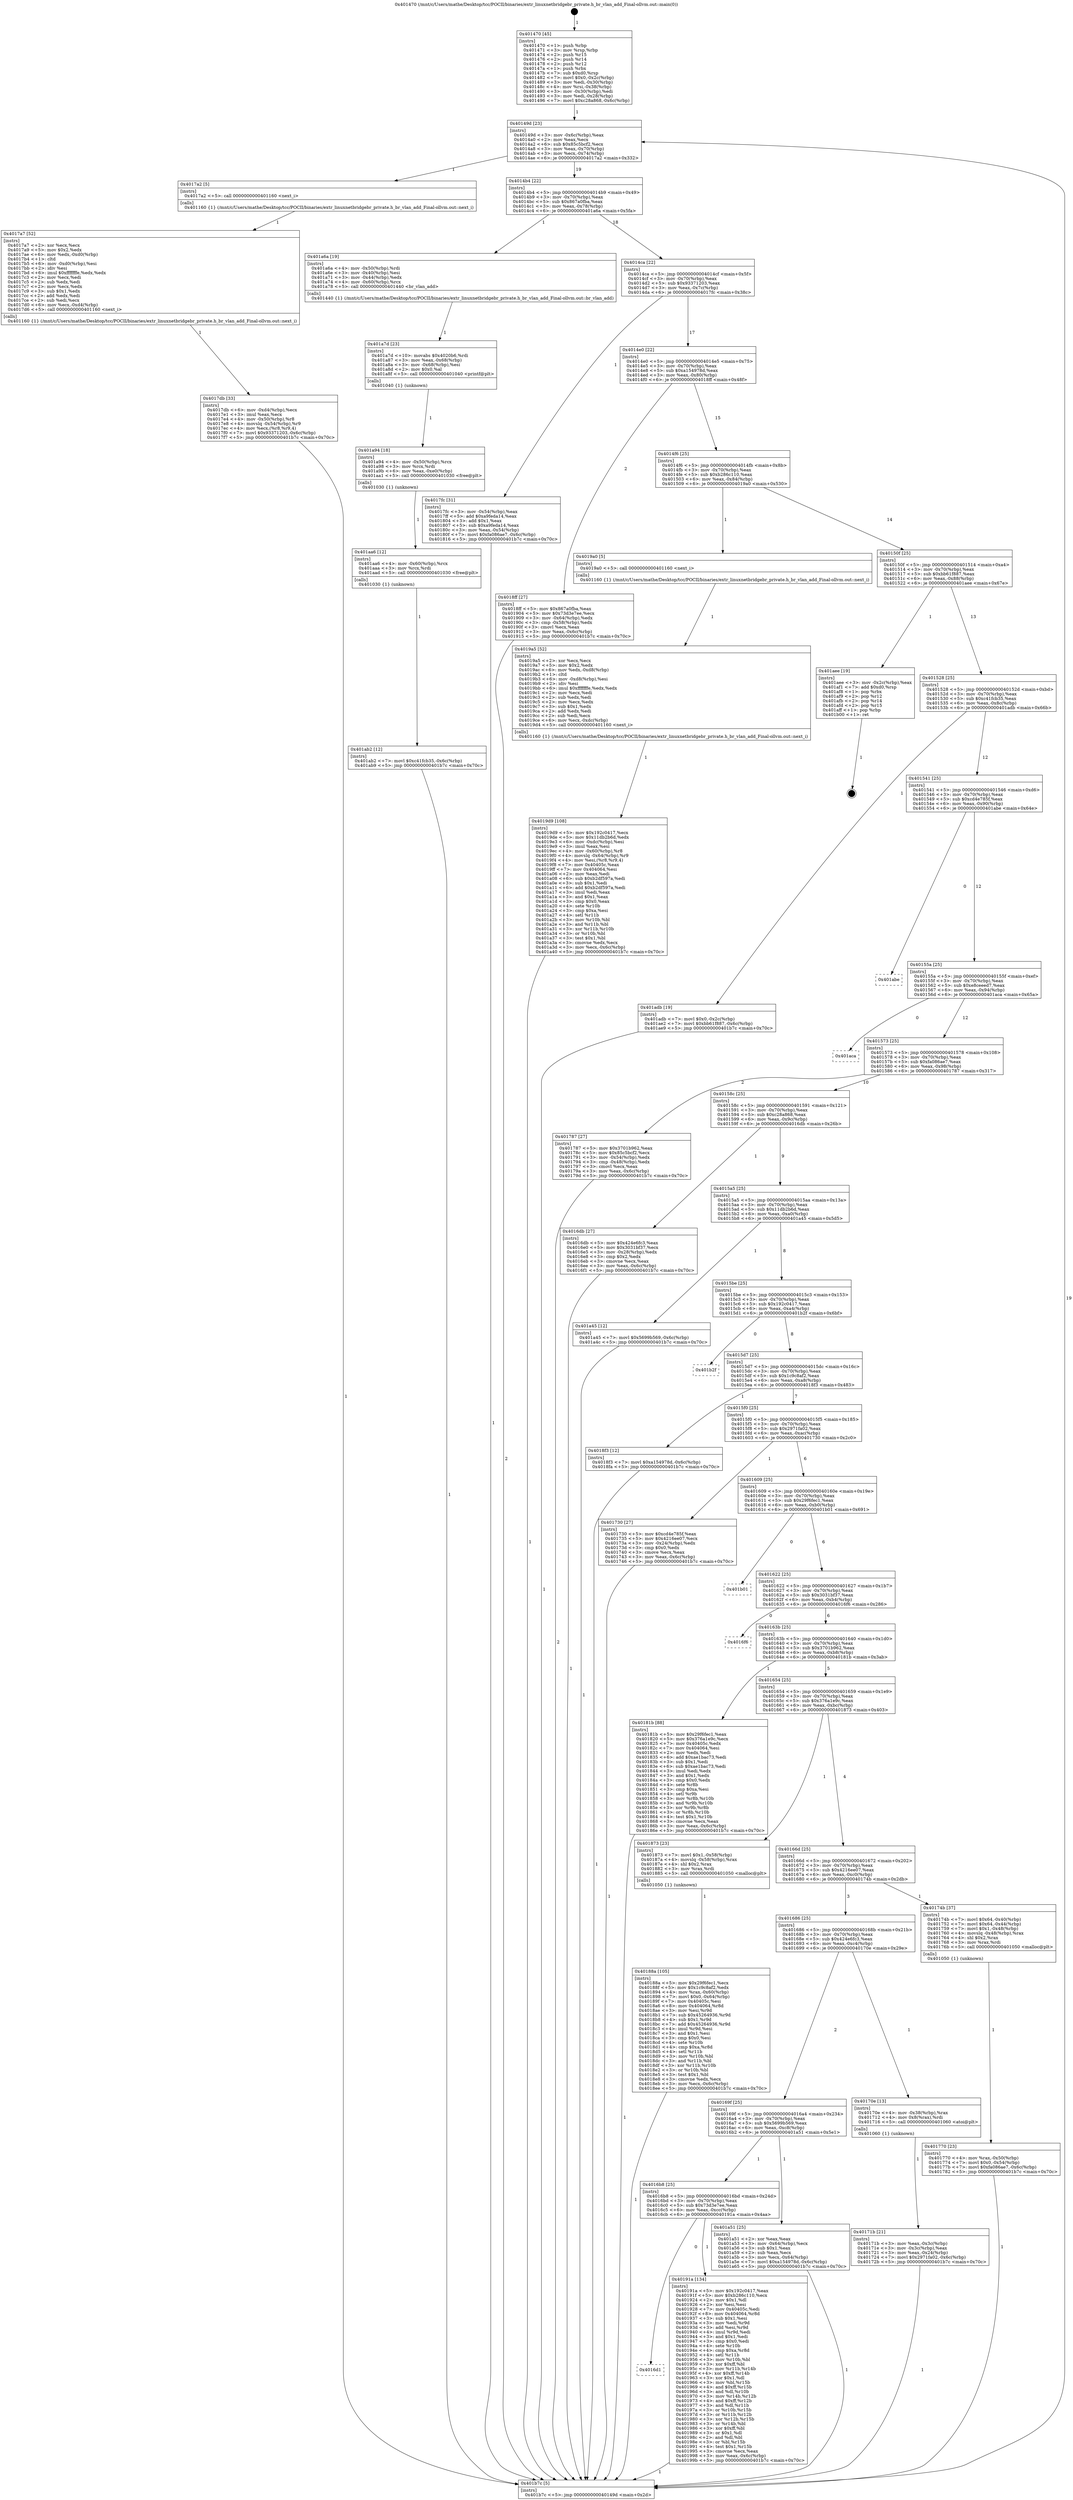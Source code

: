 digraph "0x401470" {
  label = "0x401470 (/mnt/c/Users/mathe/Desktop/tcc/POCII/binaries/extr_linuxnetbridgebr_private.h_br_vlan_add_Final-ollvm.out::main(0))"
  labelloc = "t"
  node[shape=record]

  Entry [label="",width=0.3,height=0.3,shape=circle,fillcolor=black,style=filled]
  "0x40149d" [label="{
     0x40149d [23]\l
     | [instrs]\l
     &nbsp;&nbsp;0x40149d \<+3\>: mov -0x6c(%rbp),%eax\l
     &nbsp;&nbsp;0x4014a0 \<+2\>: mov %eax,%ecx\l
     &nbsp;&nbsp;0x4014a2 \<+6\>: sub $0x85c5bcf2,%ecx\l
     &nbsp;&nbsp;0x4014a8 \<+3\>: mov %eax,-0x70(%rbp)\l
     &nbsp;&nbsp;0x4014ab \<+3\>: mov %ecx,-0x74(%rbp)\l
     &nbsp;&nbsp;0x4014ae \<+6\>: je 00000000004017a2 \<main+0x332\>\l
  }"]
  "0x4017a2" [label="{
     0x4017a2 [5]\l
     | [instrs]\l
     &nbsp;&nbsp;0x4017a2 \<+5\>: call 0000000000401160 \<next_i\>\l
     | [calls]\l
     &nbsp;&nbsp;0x401160 \{1\} (/mnt/c/Users/mathe/Desktop/tcc/POCII/binaries/extr_linuxnetbridgebr_private.h_br_vlan_add_Final-ollvm.out::next_i)\l
  }"]
  "0x4014b4" [label="{
     0x4014b4 [22]\l
     | [instrs]\l
     &nbsp;&nbsp;0x4014b4 \<+5\>: jmp 00000000004014b9 \<main+0x49\>\l
     &nbsp;&nbsp;0x4014b9 \<+3\>: mov -0x70(%rbp),%eax\l
     &nbsp;&nbsp;0x4014bc \<+5\>: sub $0x867a0fba,%eax\l
     &nbsp;&nbsp;0x4014c1 \<+3\>: mov %eax,-0x78(%rbp)\l
     &nbsp;&nbsp;0x4014c4 \<+6\>: je 0000000000401a6a \<main+0x5fa\>\l
  }"]
  Exit [label="",width=0.3,height=0.3,shape=circle,fillcolor=black,style=filled,peripheries=2]
  "0x401a6a" [label="{
     0x401a6a [19]\l
     | [instrs]\l
     &nbsp;&nbsp;0x401a6a \<+4\>: mov -0x50(%rbp),%rdi\l
     &nbsp;&nbsp;0x401a6e \<+3\>: mov -0x40(%rbp),%esi\l
     &nbsp;&nbsp;0x401a71 \<+3\>: mov -0x44(%rbp),%edx\l
     &nbsp;&nbsp;0x401a74 \<+4\>: mov -0x60(%rbp),%rcx\l
     &nbsp;&nbsp;0x401a78 \<+5\>: call 0000000000401440 \<br_vlan_add\>\l
     | [calls]\l
     &nbsp;&nbsp;0x401440 \{1\} (/mnt/c/Users/mathe/Desktop/tcc/POCII/binaries/extr_linuxnetbridgebr_private.h_br_vlan_add_Final-ollvm.out::br_vlan_add)\l
  }"]
  "0x4014ca" [label="{
     0x4014ca [22]\l
     | [instrs]\l
     &nbsp;&nbsp;0x4014ca \<+5\>: jmp 00000000004014cf \<main+0x5f\>\l
     &nbsp;&nbsp;0x4014cf \<+3\>: mov -0x70(%rbp),%eax\l
     &nbsp;&nbsp;0x4014d2 \<+5\>: sub $0x93371203,%eax\l
     &nbsp;&nbsp;0x4014d7 \<+3\>: mov %eax,-0x7c(%rbp)\l
     &nbsp;&nbsp;0x4014da \<+6\>: je 00000000004017fc \<main+0x38c\>\l
  }"]
  "0x401ab2" [label="{
     0x401ab2 [12]\l
     | [instrs]\l
     &nbsp;&nbsp;0x401ab2 \<+7\>: movl $0xc41fcb35,-0x6c(%rbp)\l
     &nbsp;&nbsp;0x401ab9 \<+5\>: jmp 0000000000401b7c \<main+0x70c\>\l
  }"]
  "0x4017fc" [label="{
     0x4017fc [31]\l
     | [instrs]\l
     &nbsp;&nbsp;0x4017fc \<+3\>: mov -0x54(%rbp),%eax\l
     &nbsp;&nbsp;0x4017ff \<+5\>: add $0xa9feda14,%eax\l
     &nbsp;&nbsp;0x401804 \<+3\>: add $0x1,%eax\l
     &nbsp;&nbsp;0x401807 \<+5\>: sub $0xa9feda14,%eax\l
     &nbsp;&nbsp;0x40180c \<+3\>: mov %eax,-0x54(%rbp)\l
     &nbsp;&nbsp;0x40180f \<+7\>: movl $0xfa086ae7,-0x6c(%rbp)\l
     &nbsp;&nbsp;0x401816 \<+5\>: jmp 0000000000401b7c \<main+0x70c\>\l
  }"]
  "0x4014e0" [label="{
     0x4014e0 [22]\l
     | [instrs]\l
     &nbsp;&nbsp;0x4014e0 \<+5\>: jmp 00000000004014e5 \<main+0x75\>\l
     &nbsp;&nbsp;0x4014e5 \<+3\>: mov -0x70(%rbp),%eax\l
     &nbsp;&nbsp;0x4014e8 \<+5\>: sub $0xa154978d,%eax\l
     &nbsp;&nbsp;0x4014ed \<+3\>: mov %eax,-0x80(%rbp)\l
     &nbsp;&nbsp;0x4014f0 \<+6\>: je 00000000004018ff \<main+0x48f\>\l
  }"]
  "0x401aa6" [label="{
     0x401aa6 [12]\l
     | [instrs]\l
     &nbsp;&nbsp;0x401aa6 \<+4\>: mov -0x60(%rbp),%rcx\l
     &nbsp;&nbsp;0x401aaa \<+3\>: mov %rcx,%rdi\l
     &nbsp;&nbsp;0x401aad \<+5\>: call 0000000000401030 \<free@plt\>\l
     | [calls]\l
     &nbsp;&nbsp;0x401030 \{1\} (unknown)\l
  }"]
  "0x4018ff" [label="{
     0x4018ff [27]\l
     | [instrs]\l
     &nbsp;&nbsp;0x4018ff \<+5\>: mov $0x867a0fba,%eax\l
     &nbsp;&nbsp;0x401904 \<+5\>: mov $0x73d3e7ee,%ecx\l
     &nbsp;&nbsp;0x401909 \<+3\>: mov -0x64(%rbp),%edx\l
     &nbsp;&nbsp;0x40190c \<+3\>: cmp -0x58(%rbp),%edx\l
     &nbsp;&nbsp;0x40190f \<+3\>: cmovl %ecx,%eax\l
     &nbsp;&nbsp;0x401912 \<+3\>: mov %eax,-0x6c(%rbp)\l
     &nbsp;&nbsp;0x401915 \<+5\>: jmp 0000000000401b7c \<main+0x70c\>\l
  }"]
  "0x4014f6" [label="{
     0x4014f6 [25]\l
     | [instrs]\l
     &nbsp;&nbsp;0x4014f6 \<+5\>: jmp 00000000004014fb \<main+0x8b\>\l
     &nbsp;&nbsp;0x4014fb \<+3\>: mov -0x70(%rbp),%eax\l
     &nbsp;&nbsp;0x4014fe \<+5\>: sub $0xb286c110,%eax\l
     &nbsp;&nbsp;0x401503 \<+6\>: mov %eax,-0x84(%rbp)\l
     &nbsp;&nbsp;0x401509 \<+6\>: je 00000000004019a0 \<main+0x530\>\l
  }"]
  "0x401a94" [label="{
     0x401a94 [18]\l
     | [instrs]\l
     &nbsp;&nbsp;0x401a94 \<+4\>: mov -0x50(%rbp),%rcx\l
     &nbsp;&nbsp;0x401a98 \<+3\>: mov %rcx,%rdi\l
     &nbsp;&nbsp;0x401a9b \<+6\>: mov %eax,-0xe0(%rbp)\l
     &nbsp;&nbsp;0x401aa1 \<+5\>: call 0000000000401030 \<free@plt\>\l
     | [calls]\l
     &nbsp;&nbsp;0x401030 \{1\} (unknown)\l
  }"]
  "0x4019a0" [label="{
     0x4019a0 [5]\l
     | [instrs]\l
     &nbsp;&nbsp;0x4019a0 \<+5\>: call 0000000000401160 \<next_i\>\l
     | [calls]\l
     &nbsp;&nbsp;0x401160 \{1\} (/mnt/c/Users/mathe/Desktop/tcc/POCII/binaries/extr_linuxnetbridgebr_private.h_br_vlan_add_Final-ollvm.out::next_i)\l
  }"]
  "0x40150f" [label="{
     0x40150f [25]\l
     | [instrs]\l
     &nbsp;&nbsp;0x40150f \<+5\>: jmp 0000000000401514 \<main+0xa4\>\l
     &nbsp;&nbsp;0x401514 \<+3\>: mov -0x70(%rbp),%eax\l
     &nbsp;&nbsp;0x401517 \<+5\>: sub $0xbb61f887,%eax\l
     &nbsp;&nbsp;0x40151c \<+6\>: mov %eax,-0x88(%rbp)\l
     &nbsp;&nbsp;0x401522 \<+6\>: je 0000000000401aee \<main+0x67e\>\l
  }"]
  "0x401a7d" [label="{
     0x401a7d [23]\l
     | [instrs]\l
     &nbsp;&nbsp;0x401a7d \<+10\>: movabs $0x4020b6,%rdi\l
     &nbsp;&nbsp;0x401a87 \<+3\>: mov %eax,-0x68(%rbp)\l
     &nbsp;&nbsp;0x401a8a \<+3\>: mov -0x68(%rbp),%esi\l
     &nbsp;&nbsp;0x401a8d \<+2\>: mov $0x0,%al\l
     &nbsp;&nbsp;0x401a8f \<+5\>: call 0000000000401040 \<printf@plt\>\l
     | [calls]\l
     &nbsp;&nbsp;0x401040 \{1\} (unknown)\l
  }"]
  "0x401aee" [label="{
     0x401aee [19]\l
     | [instrs]\l
     &nbsp;&nbsp;0x401aee \<+3\>: mov -0x2c(%rbp),%eax\l
     &nbsp;&nbsp;0x401af1 \<+7\>: add $0xd0,%rsp\l
     &nbsp;&nbsp;0x401af8 \<+1\>: pop %rbx\l
     &nbsp;&nbsp;0x401af9 \<+2\>: pop %r12\l
     &nbsp;&nbsp;0x401afb \<+2\>: pop %r14\l
     &nbsp;&nbsp;0x401afd \<+2\>: pop %r15\l
     &nbsp;&nbsp;0x401aff \<+1\>: pop %rbp\l
     &nbsp;&nbsp;0x401b00 \<+1\>: ret\l
  }"]
  "0x401528" [label="{
     0x401528 [25]\l
     | [instrs]\l
     &nbsp;&nbsp;0x401528 \<+5\>: jmp 000000000040152d \<main+0xbd\>\l
     &nbsp;&nbsp;0x40152d \<+3\>: mov -0x70(%rbp),%eax\l
     &nbsp;&nbsp;0x401530 \<+5\>: sub $0xc41fcb35,%eax\l
     &nbsp;&nbsp;0x401535 \<+6\>: mov %eax,-0x8c(%rbp)\l
     &nbsp;&nbsp;0x40153b \<+6\>: je 0000000000401adb \<main+0x66b\>\l
  }"]
  "0x4019d9" [label="{
     0x4019d9 [108]\l
     | [instrs]\l
     &nbsp;&nbsp;0x4019d9 \<+5\>: mov $0x192c0417,%ecx\l
     &nbsp;&nbsp;0x4019de \<+5\>: mov $0x11db2b6d,%edx\l
     &nbsp;&nbsp;0x4019e3 \<+6\>: mov -0xdc(%rbp),%esi\l
     &nbsp;&nbsp;0x4019e9 \<+3\>: imul %eax,%esi\l
     &nbsp;&nbsp;0x4019ec \<+4\>: mov -0x60(%rbp),%r8\l
     &nbsp;&nbsp;0x4019f0 \<+4\>: movslq -0x64(%rbp),%r9\l
     &nbsp;&nbsp;0x4019f4 \<+4\>: mov %esi,(%r8,%r9,4)\l
     &nbsp;&nbsp;0x4019f8 \<+7\>: mov 0x40405c,%eax\l
     &nbsp;&nbsp;0x4019ff \<+7\>: mov 0x404064,%esi\l
     &nbsp;&nbsp;0x401a06 \<+2\>: mov %eax,%edi\l
     &nbsp;&nbsp;0x401a08 \<+6\>: sub $0xb2df597a,%edi\l
     &nbsp;&nbsp;0x401a0e \<+3\>: sub $0x1,%edi\l
     &nbsp;&nbsp;0x401a11 \<+6\>: add $0xb2df597a,%edi\l
     &nbsp;&nbsp;0x401a17 \<+3\>: imul %edi,%eax\l
     &nbsp;&nbsp;0x401a1a \<+3\>: and $0x1,%eax\l
     &nbsp;&nbsp;0x401a1d \<+3\>: cmp $0x0,%eax\l
     &nbsp;&nbsp;0x401a20 \<+4\>: sete %r10b\l
     &nbsp;&nbsp;0x401a24 \<+3\>: cmp $0xa,%esi\l
     &nbsp;&nbsp;0x401a27 \<+4\>: setl %r11b\l
     &nbsp;&nbsp;0x401a2b \<+3\>: mov %r10b,%bl\l
     &nbsp;&nbsp;0x401a2e \<+3\>: and %r11b,%bl\l
     &nbsp;&nbsp;0x401a31 \<+3\>: xor %r11b,%r10b\l
     &nbsp;&nbsp;0x401a34 \<+3\>: or %r10b,%bl\l
     &nbsp;&nbsp;0x401a37 \<+3\>: test $0x1,%bl\l
     &nbsp;&nbsp;0x401a3a \<+3\>: cmovne %edx,%ecx\l
     &nbsp;&nbsp;0x401a3d \<+3\>: mov %ecx,-0x6c(%rbp)\l
     &nbsp;&nbsp;0x401a40 \<+5\>: jmp 0000000000401b7c \<main+0x70c\>\l
  }"]
  "0x401adb" [label="{
     0x401adb [19]\l
     | [instrs]\l
     &nbsp;&nbsp;0x401adb \<+7\>: movl $0x0,-0x2c(%rbp)\l
     &nbsp;&nbsp;0x401ae2 \<+7\>: movl $0xbb61f887,-0x6c(%rbp)\l
     &nbsp;&nbsp;0x401ae9 \<+5\>: jmp 0000000000401b7c \<main+0x70c\>\l
  }"]
  "0x401541" [label="{
     0x401541 [25]\l
     | [instrs]\l
     &nbsp;&nbsp;0x401541 \<+5\>: jmp 0000000000401546 \<main+0xd6\>\l
     &nbsp;&nbsp;0x401546 \<+3\>: mov -0x70(%rbp),%eax\l
     &nbsp;&nbsp;0x401549 \<+5\>: sub $0xcd4e785f,%eax\l
     &nbsp;&nbsp;0x40154e \<+6\>: mov %eax,-0x90(%rbp)\l
     &nbsp;&nbsp;0x401554 \<+6\>: je 0000000000401abe \<main+0x64e\>\l
  }"]
  "0x4019a5" [label="{
     0x4019a5 [52]\l
     | [instrs]\l
     &nbsp;&nbsp;0x4019a5 \<+2\>: xor %ecx,%ecx\l
     &nbsp;&nbsp;0x4019a7 \<+5\>: mov $0x2,%edx\l
     &nbsp;&nbsp;0x4019ac \<+6\>: mov %edx,-0xd8(%rbp)\l
     &nbsp;&nbsp;0x4019b2 \<+1\>: cltd\l
     &nbsp;&nbsp;0x4019b3 \<+6\>: mov -0xd8(%rbp),%esi\l
     &nbsp;&nbsp;0x4019b9 \<+2\>: idiv %esi\l
     &nbsp;&nbsp;0x4019bb \<+6\>: imul $0xfffffffe,%edx,%edx\l
     &nbsp;&nbsp;0x4019c1 \<+2\>: mov %ecx,%edi\l
     &nbsp;&nbsp;0x4019c3 \<+2\>: sub %edx,%edi\l
     &nbsp;&nbsp;0x4019c5 \<+2\>: mov %ecx,%edx\l
     &nbsp;&nbsp;0x4019c7 \<+3\>: sub $0x1,%edx\l
     &nbsp;&nbsp;0x4019ca \<+2\>: add %edx,%edi\l
     &nbsp;&nbsp;0x4019cc \<+2\>: sub %edi,%ecx\l
     &nbsp;&nbsp;0x4019ce \<+6\>: mov %ecx,-0xdc(%rbp)\l
     &nbsp;&nbsp;0x4019d4 \<+5\>: call 0000000000401160 \<next_i\>\l
     | [calls]\l
     &nbsp;&nbsp;0x401160 \{1\} (/mnt/c/Users/mathe/Desktop/tcc/POCII/binaries/extr_linuxnetbridgebr_private.h_br_vlan_add_Final-ollvm.out::next_i)\l
  }"]
  "0x401abe" [label="{
     0x401abe\l
  }", style=dashed]
  "0x40155a" [label="{
     0x40155a [25]\l
     | [instrs]\l
     &nbsp;&nbsp;0x40155a \<+5\>: jmp 000000000040155f \<main+0xef\>\l
     &nbsp;&nbsp;0x40155f \<+3\>: mov -0x70(%rbp),%eax\l
     &nbsp;&nbsp;0x401562 \<+5\>: sub $0xe8ceeed7,%eax\l
     &nbsp;&nbsp;0x401567 \<+6\>: mov %eax,-0x94(%rbp)\l
     &nbsp;&nbsp;0x40156d \<+6\>: je 0000000000401aca \<main+0x65a\>\l
  }"]
  "0x4016d1" [label="{
     0x4016d1\l
  }", style=dashed]
  "0x401aca" [label="{
     0x401aca\l
  }", style=dashed]
  "0x401573" [label="{
     0x401573 [25]\l
     | [instrs]\l
     &nbsp;&nbsp;0x401573 \<+5\>: jmp 0000000000401578 \<main+0x108\>\l
     &nbsp;&nbsp;0x401578 \<+3\>: mov -0x70(%rbp),%eax\l
     &nbsp;&nbsp;0x40157b \<+5\>: sub $0xfa086ae7,%eax\l
     &nbsp;&nbsp;0x401580 \<+6\>: mov %eax,-0x98(%rbp)\l
     &nbsp;&nbsp;0x401586 \<+6\>: je 0000000000401787 \<main+0x317\>\l
  }"]
  "0x40191a" [label="{
     0x40191a [134]\l
     | [instrs]\l
     &nbsp;&nbsp;0x40191a \<+5\>: mov $0x192c0417,%eax\l
     &nbsp;&nbsp;0x40191f \<+5\>: mov $0xb286c110,%ecx\l
     &nbsp;&nbsp;0x401924 \<+2\>: mov $0x1,%dl\l
     &nbsp;&nbsp;0x401926 \<+2\>: xor %esi,%esi\l
     &nbsp;&nbsp;0x401928 \<+7\>: mov 0x40405c,%edi\l
     &nbsp;&nbsp;0x40192f \<+8\>: mov 0x404064,%r8d\l
     &nbsp;&nbsp;0x401937 \<+3\>: sub $0x1,%esi\l
     &nbsp;&nbsp;0x40193a \<+3\>: mov %edi,%r9d\l
     &nbsp;&nbsp;0x40193d \<+3\>: add %esi,%r9d\l
     &nbsp;&nbsp;0x401940 \<+4\>: imul %r9d,%edi\l
     &nbsp;&nbsp;0x401944 \<+3\>: and $0x1,%edi\l
     &nbsp;&nbsp;0x401947 \<+3\>: cmp $0x0,%edi\l
     &nbsp;&nbsp;0x40194a \<+4\>: sete %r10b\l
     &nbsp;&nbsp;0x40194e \<+4\>: cmp $0xa,%r8d\l
     &nbsp;&nbsp;0x401952 \<+4\>: setl %r11b\l
     &nbsp;&nbsp;0x401956 \<+3\>: mov %r10b,%bl\l
     &nbsp;&nbsp;0x401959 \<+3\>: xor $0xff,%bl\l
     &nbsp;&nbsp;0x40195c \<+3\>: mov %r11b,%r14b\l
     &nbsp;&nbsp;0x40195f \<+4\>: xor $0xff,%r14b\l
     &nbsp;&nbsp;0x401963 \<+3\>: xor $0x1,%dl\l
     &nbsp;&nbsp;0x401966 \<+3\>: mov %bl,%r15b\l
     &nbsp;&nbsp;0x401969 \<+4\>: and $0xff,%r15b\l
     &nbsp;&nbsp;0x40196d \<+3\>: and %dl,%r10b\l
     &nbsp;&nbsp;0x401970 \<+3\>: mov %r14b,%r12b\l
     &nbsp;&nbsp;0x401973 \<+4\>: and $0xff,%r12b\l
     &nbsp;&nbsp;0x401977 \<+3\>: and %dl,%r11b\l
     &nbsp;&nbsp;0x40197a \<+3\>: or %r10b,%r15b\l
     &nbsp;&nbsp;0x40197d \<+3\>: or %r11b,%r12b\l
     &nbsp;&nbsp;0x401980 \<+3\>: xor %r12b,%r15b\l
     &nbsp;&nbsp;0x401983 \<+3\>: or %r14b,%bl\l
     &nbsp;&nbsp;0x401986 \<+3\>: xor $0xff,%bl\l
     &nbsp;&nbsp;0x401989 \<+3\>: or $0x1,%dl\l
     &nbsp;&nbsp;0x40198c \<+2\>: and %dl,%bl\l
     &nbsp;&nbsp;0x40198e \<+3\>: or %bl,%r15b\l
     &nbsp;&nbsp;0x401991 \<+4\>: test $0x1,%r15b\l
     &nbsp;&nbsp;0x401995 \<+3\>: cmovne %ecx,%eax\l
     &nbsp;&nbsp;0x401998 \<+3\>: mov %eax,-0x6c(%rbp)\l
     &nbsp;&nbsp;0x40199b \<+5\>: jmp 0000000000401b7c \<main+0x70c\>\l
  }"]
  "0x401787" [label="{
     0x401787 [27]\l
     | [instrs]\l
     &nbsp;&nbsp;0x401787 \<+5\>: mov $0x3701b962,%eax\l
     &nbsp;&nbsp;0x40178c \<+5\>: mov $0x85c5bcf2,%ecx\l
     &nbsp;&nbsp;0x401791 \<+3\>: mov -0x54(%rbp),%edx\l
     &nbsp;&nbsp;0x401794 \<+3\>: cmp -0x48(%rbp),%edx\l
     &nbsp;&nbsp;0x401797 \<+3\>: cmovl %ecx,%eax\l
     &nbsp;&nbsp;0x40179a \<+3\>: mov %eax,-0x6c(%rbp)\l
     &nbsp;&nbsp;0x40179d \<+5\>: jmp 0000000000401b7c \<main+0x70c\>\l
  }"]
  "0x40158c" [label="{
     0x40158c [25]\l
     | [instrs]\l
     &nbsp;&nbsp;0x40158c \<+5\>: jmp 0000000000401591 \<main+0x121\>\l
     &nbsp;&nbsp;0x401591 \<+3\>: mov -0x70(%rbp),%eax\l
     &nbsp;&nbsp;0x401594 \<+5\>: sub $0xc28a868,%eax\l
     &nbsp;&nbsp;0x401599 \<+6\>: mov %eax,-0x9c(%rbp)\l
     &nbsp;&nbsp;0x40159f \<+6\>: je 00000000004016db \<main+0x26b\>\l
  }"]
  "0x4016b8" [label="{
     0x4016b8 [25]\l
     | [instrs]\l
     &nbsp;&nbsp;0x4016b8 \<+5\>: jmp 00000000004016bd \<main+0x24d\>\l
     &nbsp;&nbsp;0x4016bd \<+3\>: mov -0x70(%rbp),%eax\l
     &nbsp;&nbsp;0x4016c0 \<+5\>: sub $0x73d3e7ee,%eax\l
     &nbsp;&nbsp;0x4016c5 \<+6\>: mov %eax,-0xcc(%rbp)\l
     &nbsp;&nbsp;0x4016cb \<+6\>: je 000000000040191a \<main+0x4aa\>\l
  }"]
  "0x4016db" [label="{
     0x4016db [27]\l
     | [instrs]\l
     &nbsp;&nbsp;0x4016db \<+5\>: mov $0x424e6fc3,%eax\l
     &nbsp;&nbsp;0x4016e0 \<+5\>: mov $0x3031bf37,%ecx\l
     &nbsp;&nbsp;0x4016e5 \<+3\>: mov -0x28(%rbp),%edx\l
     &nbsp;&nbsp;0x4016e8 \<+3\>: cmp $0x2,%edx\l
     &nbsp;&nbsp;0x4016eb \<+3\>: cmovne %ecx,%eax\l
     &nbsp;&nbsp;0x4016ee \<+3\>: mov %eax,-0x6c(%rbp)\l
     &nbsp;&nbsp;0x4016f1 \<+5\>: jmp 0000000000401b7c \<main+0x70c\>\l
  }"]
  "0x4015a5" [label="{
     0x4015a5 [25]\l
     | [instrs]\l
     &nbsp;&nbsp;0x4015a5 \<+5\>: jmp 00000000004015aa \<main+0x13a\>\l
     &nbsp;&nbsp;0x4015aa \<+3\>: mov -0x70(%rbp),%eax\l
     &nbsp;&nbsp;0x4015ad \<+5\>: sub $0x11db2b6d,%eax\l
     &nbsp;&nbsp;0x4015b2 \<+6\>: mov %eax,-0xa0(%rbp)\l
     &nbsp;&nbsp;0x4015b8 \<+6\>: je 0000000000401a45 \<main+0x5d5\>\l
  }"]
  "0x401b7c" [label="{
     0x401b7c [5]\l
     | [instrs]\l
     &nbsp;&nbsp;0x401b7c \<+5\>: jmp 000000000040149d \<main+0x2d\>\l
  }"]
  "0x401470" [label="{
     0x401470 [45]\l
     | [instrs]\l
     &nbsp;&nbsp;0x401470 \<+1\>: push %rbp\l
     &nbsp;&nbsp;0x401471 \<+3\>: mov %rsp,%rbp\l
     &nbsp;&nbsp;0x401474 \<+2\>: push %r15\l
     &nbsp;&nbsp;0x401476 \<+2\>: push %r14\l
     &nbsp;&nbsp;0x401478 \<+2\>: push %r12\l
     &nbsp;&nbsp;0x40147a \<+1\>: push %rbx\l
     &nbsp;&nbsp;0x40147b \<+7\>: sub $0xd0,%rsp\l
     &nbsp;&nbsp;0x401482 \<+7\>: movl $0x0,-0x2c(%rbp)\l
     &nbsp;&nbsp;0x401489 \<+3\>: mov %edi,-0x30(%rbp)\l
     &nbsp;&nbsp;0x40148c \<+4\>: mov %rsi,-0x38(%rbp)\l
     &nbsp;&nbsp;0x401490 \<+3\>: mov -0x30(%rbp),%edi\l
     &nbsp;&nbsp;0x401493 \<+3\>: mov %edi,-0x28(%rbp)\l
     &nbsp;&nbsp;0x401496 \<+7\>: movl $0xc28a868,-0x6c(%rbp)\l
  }"]
  "0x401a51" [label="{
     0x401a51 [25]\l
     | [instrs]\l
     &nbsp;&nbsp;0x401a51 \<+2\>: xor %eax,%eax\l
     &nbsp;&nbsp;0x401a53 \<+3\>: mov -0x64(%rbp),%ecx\l
     &nbsp;&nbsp;0x401a56 \<+3\>: sub $0x1,%eax\l
     &nbsp;&nbsp;0x401a59 \<+2\>: sub %eax,%ecx\l
     &nbsp;&nbsp;0x401a5b \<+3\>: mov %ecx,-0x64(%rbp)\l
     &nbsp;&nbsp;0x401a5e \<+7\>: movl $0xa154978d,-0x6c(%rbp)\l
     &nbsp;&nbsp;0x401a65 \<+5\>: jmp 0000000000401b7c \<main+0x70c\>\l
  }"]
  "0x401a45" [label="{
     0x401a45 [12]\l
     | [instrs]\l
     &nbsp;&nbsp;0x401a45 \<+7\>: movl $0x5699b569,-0x6c(%rbp)\l
     &nbsp;&nbsp;0x401a4c \<+5\>: jmp 0000000000401b7c \<main+0x70c\>\l
  }"]
  "0x4015be" [label="{
     0x4015be [25]\l
     | [instrs]\l
     &nbsp;&nbsp;0x4015be \<+5\>: jmp 00000000004015c3 \<main+0x153\>\l
     &nbsp;&nbsp;0x4015c3 \<+3\>: mov -0x70(%rbp),%eax\l
     &nbsp;&nbsp;0x4015c6 \<+5\>: sub $0x192c0417,%eax\l
     &nbsp;&nbsp;0x4015cb \<+6\>: mov %eax,-0xa4(%rbp)\l
     &nbsp;&nbsp;0x4015d1 \<+6\>: je 0000000000401b2f \<main+0x6bf\>\l
  }"]
  "0x40188a" [label="{
     0x40188a [105]\l
     | [instrs]\l
     &nbsp;&nbsp;0x40188a \<+5\>: mov $0x29f6fec1,%ecx\l
     &nbsp;&nbsp;0x40188f \<+5\>: mov $0x1c9c8af2,%edx\l
     &nbsp;&nbsp;0x401894 \<+4\>: mov %rax,-0x60(%rbp)\l
     &nbsp;&nbsp;0x401898 \<+7\>: movl $0x0,-0x64(%rbp)\l
     &nbsp;&nbsp;0x40189f \<+7\>: mov 0x40405c,%esi\l
     &nbsp;&nbsp;0x4018a6 \<+8\>: mov 0x404064,%r8d\l
     &nbsp;&nbsp;0x4018ae \<+3\>: mov %esi,%r9d\l
     &nbsp;&nbsp;0x4018b1 \<+7\>: sub $0x45264936,%r9d\l
     &nbsp;&nbsp;0x4018b8 \<+4\>: sub $0x1,%r9d\l
     &nbsp;&nbsp;0x4018bc \<+7\>: add $0x45264936,%r9d\l
     &nbsp;&nbsp;0x4018c3 \<+4\>: imul %r9d,%esi\l
     &nbsp;&nbsp;0x4018c7 \<+3\>: and $0x1,%esi\l
     &nbsp;&nbsp;0x4018ca \<+3\>: cmp $0x0,%esi\l
     &nbsp;&nbsp;0x4018cd \<+4\>: sete %r10b\l
     &nbsp;&nbsp;0x4018d1 \<+4\>: cmp $0xa,%r8d\l
     &nbsp;&nbsp;0x4018d5 \<+4\>: setl %r11b\l
     &nbsp;&nbsp;0x4018d9 \<+3\>: mov %r10b,%bl\l
     &nbsp;&nbsp;0x4018dc \<+3\>: and %r11b,%bl\l
     &nbsp;&nbsp;0x4018df \<+3\>: xor %r11b,%r10b\l
     &nbsp;&nbsp;0x4018e2 \<+3\>: or %r10b,%bl\l
     &nbsp;&nbsp;0x4018e5 \<+3\>: test $0x1,%bl\l
     &nbsp;&nbsp;0x4018e8 \<+3\>: cmovne %edx,%ecx\l
     &nbsp;&nbsp;0x4018eb \<+3\>: mov %ecx,-0x6c(%rbp)\l
     &nbsp;&nbsp;0x4018ee \<+5\>: jmp 0000000000401b7c \<main+0x70c\>\l
  }"]
  "0x401b2f" [label="{
     0x401b2f\l
  }", style=dashed]
  "0x4015d7" [label="{
     0x4015d7 [25]\l
     | [instrs]\l
     &nbsp;&nbsp;0x4015d7 \<+5\>: jmp 00000000004015dc \<main+0x16c\>\l
     &nbsp;&nbsp;0x4015dc \<+3\>: mov -0x70(%rbp),%eax\l
     &nbsp;&nbsp;0x4015df \<+5\>: sub $0x1c9c8af2,%eax\l
     &nbsp;&nbsp;0x4015e4 \<+6\>: mov %eax,-0xa8(%rbp)\l
     &nbsp;&nbsp;0x4015ea \<+6\>: je 00000000004018f3 \<main+0x483\>\l
  }"]
  "0x4017db" [label="{
     0x4017db [33]\l
     | [instrs]\l
     &nbsp;&nbsp;0x4017db \<+6\>: mov -0xd4(%rbp),%ecx\l
     &nbsp;&nbsp;0x4017e1 \<+3\>: imul %eax,%ecx\l
     &nbsp;&nbsp;0x4017e4 \<+4\>: mov -0x50(%rbp),%r8\l
     &nbsp;&nbsp;0x4017e8 \<+4\>: movslq -0x54(%rbp),%r9\l
     &nbsp;&nbsp;0x4017ec \<+4\>: mov %ecx,(%r8,%r9,4)\l
     &nbsp;&nbsp;0x4017f0 \<+7\>: movl $0x93371203,-0x6c(%rbp)\l
     &nbsp;&nbsp;0x4017f7 \<+5\>: jmp 0000000000401b7c \<main+0x70c\>\l
  }"]
  "0x4018f3" [label="{
     0x4018f3 [12]\l
     | [instrs]\l
     &nbsp;&nbsp;0x4018f3 \<+7\>: movl $0xa154978d,-0x6c(%rbp)\l
     &nbsp;&nbsp;0x4018fa \<+5\>: jmp 0000000000401b7c \<main+0x70c\>\l
  }"]
  "0x4015f0" [label="{
     0x4015f0 [25]\l
     | [instrs]\l
     &nbsp;&nbsp;0x4015f0 \<+5\>: jmp 00000000004015f5 \<main+0x185\>\l
     &nbsp;&nbsp;0x4015f5 \<+3\>: mov -0x70(%rbp),%eax\l
     &nbsp;&nbsp;0x4015f8 \<+5\>: sub $0x2971fa02,%eax\l
     &nbsp;&nbsp;0x4015fd \<+6\>: mov %eax,-0xac(%rbp)\l
     &nbsp;&nbsp;0x401603 \<+6\>: je 0000000000401730 \<main+0x2c0\>\l
  }"]
  "0x4017a7" [label="{
     0x4017a7 [52]\l
     | [instrs]\l
     &nbsp;&nbsp;0x4017a7 \<+2\>: xor %ecx,%ecx\l
     &nbsp;&nbsp;0x4017a9 \<+5\>: mov $0x2,%edx\l
     &nbsp;&nbsp;0x4017ae \<+6\>: mov %edx,-0xd0(%rbp)\l
     &nbsp;&nbsp;0x4017b4 \<+1\>: cltd\l
     &nbsp;&nbsp;0x4017b5 \<+6\>: mov -0xd0(%rbp),%esi\l
     &nbsp;&nbsp;0x4017bb \<+2\>: idiv %esi\l
     &nbsp;&nbsp;0x4017bd \<+6\>: imul $0xfffffffe,%edx,%edx\l
     &nbsp;&nbsp;0x4017c3 \<+2\>: mov %ecx,%edi\l
     &nbsp;&nbsp;0x4017c5 \<+2\>: sub %edx,%edi\l
     &nbsp;&nbsp;0x4017c7 \<+2\>: mov %ecx,%edx\l
     &nbsp;&nbsp;0x4017c9 \<+3\>: sub $0x1,%edx\l
     &nbsp;&nbsp;0x4017cc \<+2\>: add %edx,%edi\l
     &nbsp;&nbsp;0x4017ce \<+2\>: sub %edi,%ecx\l
     &nbsp;&nbsp;0x4017d0 \<+6\>: mov %ecx,-0xd4(%rbp)\l
     &nbsp;&nbsp;0x4017d6 \<+5\>: call 0000000000401160 \<next_i\>\l
     | [calls]\l
     &nbsp;&nbsp;0x401160 \{1\} (/mnt/c/Users/mathe/Desktop/tcc/POCII/binaries/extr_linuxnetbridgebr_private.h_br_vlan_add_Final-ollvm.out::next_i)\l
  }"]
  "0x401730" [label="{
     0x401730 [27]\l
     | [instrs]\l
     &nbsp;&nbsp;0x401730 \<+5\>: mov $0xcd4e785f,%eax\l
     &nbsp;&nbsp;0x401735 \<+5\>: mov $0x4216ee07,%ecx\l
     &nbsp;&nbsp;0x40173a \<+3\>: mov -0x24(%rbp),%edx\l
     &nbsp;&nbsp;0x40173d \<+3\>: cmp $0x0,%edx\l
     &nbsp;&nbsp;0x401740 \<+3\>: cmove %ecx,%eax\l
     &nbsp;&nbsp;0x401743 \<+3\>: mov %eax,-0x6c(%rbp)\l
     &nbsp;&nbsp;0x401746 \<+5\>: jmp 0000000000401b7c \<main+0x70c\>\l
  }"]
  "0x401609" [label="{
     0x401609 [25]\l
     | [instrs]\l
     &nbsp;&nbsp;0x401609 \<+5\>: jmp 000000000040160e \<main+0x19e\>\l
     &nbsp;&nbsp;0x40160e \<+3\>: mov -0x70(%rbp),%eax\l
     &nbsp;&nbsp;0x401611 \<+5\>: sub $0x29f6fec1,%eax\l
     &nbsp;&nbsp;0x401616 \<+6\>: mov %eax,-0xb0(%rbp)\l
     &nbsp;&nbsp;0x40161c \<+6\>: je 0000000000401b01 \<main+0x691\>\l
  }"]
  "0x401770" [label="{
     0x401770 [23]\l
     | [instrs]\l
     &nbsp;&nbsp;0x401770 \<+4\>: mov %rax,-0x50(%rbp)\l
     &nbsp;&nbsp;0x401774 \<+7\>: movl $0x0,-0x54(%rbp)\l
     &nbsp;&nbsp;0x40177b \<+7\>: movl $0xfa086ae7,-0x6c(%rbp)\l
     &nbsp;&nbsp;0x401782 \<+5\>: jmp 0000000000401b7c \<main+0x70c\>\l
  }"]
  "0x401b01" [label="{
     0x401b01\l
  }", style=dashed]
  "0x401622" [label="{
     0x401622 [25]\l
     | [instrs]\l
     &nbsp;&nbsp;0x401622 \<+5\>: jmp 0000000000401627 \<main+0x1b7\>\l
     &nbsp;&nbsp;0x401627 \<+3\>: mov -0x70(%rbp),%eax\l
     &nbsp;&nbsp;0x40162a \<+5\>: sub $0x3031bf37,%eax\l
     &nbsp;&nbsp;0x40162f \<+6\>: mov %eax,-0xb4(%rbp)\l
     &nbsp;&nbsp;0x401635 \<+6\>: je 00000000004016f6 \<main+0x286\>\l
  }"]
  "0x40171b" [label="{
     0x40171b [21]\l
     | [instrs]\l
     &nbsp;&nbsp;0x40171b \<+3\>: mov %eax,-0x3c(%rbp)\l
     &nbsp;&nbsp;0x40171e \<+3\>: mov -0x3c(%rbp),%eax\l
     &nbsp;&nbsp;0x401721 \<+3\>: mov %eax,-0x24(%rbp)\l
     &nbsp;&nbsp;0x401724 \<+7\>: movl $0x2971fa02,-0x6c(%rbp)\l
     &nbsp;&nbsp;0x40172b \<+5\>: jmp 0000000000401b7c \<main+0x70c\>\l
  }"]
  "0x4016f6" [label="{
     0x4016f6\l
  }", style=dashed]
  "0x40163b" [label="{
     0x40163b [25]\l
     | [instrs]\l
     &nbsp;&nbsp;0x40163b \<+5\>: jmp 0000000000401640 \<main+0x1d0\>\l
     &nbsp;&nbsp;0x401640 \<+3\>: mov -0x70(%rbp),%eax\l
     &nbsp;&nbsp;0x401643 \<+5\>: sub $0x3701b962,%eax\l
     &nbsp;&nbsp;0x401648 \<+6\>: mov %eax,-0xb8(%rbp)\l
     &nbsp;&nbsp;0x40164e \<+6\>: je 000000000040181b \<main+0x3ab\>\l
  }"]
  "0x40169f" [label="{
     0x40169f [25]\l
     | [instrs]\l
     &nbsp;&nbsp;0x40169f \<+5\>: jmp 00000000004016a4 \<main+0x234\>\l
     &nbsp;&nbsp;0x4016a4 \<+3\>: mov -0x70(%rbp),%eax\l
     &nbsp;&nbsp;0x4016a7 \<+5\>: sub $0x5699b569,%eax\l
     &nbsp;&nbsp;0x4016ac \<+6\>: mov %eax,-0xc8(%rbp)\l
     &nbsp;&nbsp;0x4016b2 \<+6\>: je 0000000000401a51 \<main+0x5e1\>\l
  }"]
  "0x40181b" [label="{
     0x40181b [88]\l
     | [instrs]\l
     &nbsp;&nbsp;0x40181b \<+5\>: mov $0x29f6fec1,%eax\l
     &nbsp;&nbsp;0x401820 \<+5\>: mov $0x376a1e9c,%ecx\l
     &nbsp;&nbsp;0x401825 \<+7\>: mov 0x40405c,%edx\l
     &nbsp;&nbsp;0x40182c \<+7\>: mov 0x404064,%esi\l
     &nbsp;&nbsp;0x401833 \<+2\>: mov %edx,%edi\l
     &nbsp;&nbsp;0x401835 \<+6\>: add $0xae1bac73,%edi\l
     &nbsp;&nbsp;0x40183b \<+3\>: sub $0x1,%edi\l
     &nbsp;&nbsp;0x40183e \<+6\>: sub $0xae1bac73,%edi\l
     &nbsp;&nbsp;0x401844 \<+3\>: imul %edi,%edx\l
     &nbsp;&nbsp;0x401847 \<+3\>: and $0x1,%edx\l
     &nbsp;&nbsp;0x40184a \<+3\>: cmp $0x0,%edx\l
     &nbsp;&nbsp;0x40184d \<+4\>: sete %r8b\l
     &nbsp;&nbsp;0x401851 \<+3\>: cmp $0xa,%esi\l
     &nbsp;&nbsp;0x401854 \<+4\>: setl %r9b\l
     &nbsp;&nbsp;0x401858 \<+3\>: mov %r8b,%r10b\l
     &nbsp;&nbsp;0x40185b \<+3\>: and %r9b,%r10b\l
     &nbsp;&nbsp;0x40185e \<+3\>: xor %r9b,%r8b\l
     &nbsp;&nbsp;0x401861 \<+3\>: or %r8b,%r10b\l
     &nbsp;&nbsp;0x401864 \<+4\>: test $0x1,%r10b\l
     &nbsp;&nbsp;0x401868 \<+3\>: cmovne %ecx,%eax\l
     &nbsp;&nbsp;0x40186b \<+3\>: mov %eax,-0x6c(%rbp)\l
     &nbsp;&nbsp;0x40186e \<+5\>: jmp 0000000000401b7c \<main+0x70c\>\l
  }"]
  "0x401654" [label="{
     0x401654 [25]\l
     | [instrs]\l
     &nbsp;&nbsp;0x401654 \<+5\>: jmp 0000000000401659 \<main+0x1e9\>\l
     &nbsp;&nbsp;0x401659 \<+3\>: mov -0x70(%rbp),%eax\l
     &nbsp;&nbsp;0x40165c \<+5\>: sub $0x376a1e9c,%eax\l
     &nbsp;&nbsp;0x401661 \<+6\>: mov %eax,-0xbc(%rbp)\l
     &nbsp;&nbsp;0x401667 \<+6\>: je 0000000000401873 \<main+0x403\>\l
  }"]
  "0x40170e" [label="{
     0x40170e [13]\l
     | [instrs]\l
     &nbsp;&nbsp;0x40170e \<+4\>: mov -0x38(%rbp),%rax\l
     &nbsp;&nbsp;0x401712 \<+4\>: mov 0x8(%rax),%rdi\l
     &nbsp;&nbsp;0x401716 \<+5\>: call 0000000000401060 \<atoi@plt\>\l
     | [calls]\l
     &nbsp;&nbsp;0x401060 \{1\} (unknown)\l
  }"]
  "0x401873" [label="{
     0x401873 [23]\l
     | [instrs]\l
     &nbsp;&nbsp;0x401873 \<+7\>: movl $0x1,-0x58(%rbp)\l
     &nbsp;&nbsp;0x40187a \<+4\>: movslq -0x58(%rbp),%rax\l
     &nbsp;&nbsp;0x40187e \<+4\>: shl $0x2,%rax\l
     &nbsp;&nbsp;0x401882 \<+3\>: mov %rax,%rdi\l
     &nbsp;&nbsp;0x401885 \<+5\>: call 0000000000401050 \<malloc@plt\>\l
     | [calls]\l
     &nbsp;&nbsp;0x401050 \{1\} (unknown)\l
  }"]
  "0x40166d" [label="{
     0x40166d [25]\l
     | [instrs]\l
     &nbsp;&nbsp;0x40166d \<+5\>: jmp 0000000000401672 \<main+0x202\>\l
     &nbsp;&nbsp;0x401672 \<+3\>: mov -0x70(%rbp),%eax\l
     &nbsp;&nbsp;0x401675 \<+5\>: sub $0x4216ee07,%eax\l
     &nbsp;&nbsp;0x40167a \<+6\>: mov %eax,-0xc0(%rbp)\l
     &nbsp;&nbsp;0x401680 \<+6\>: je 000000000040174b \<main+0x2db\>\l
  }"]
  "0x401686" [label="{
     0x401686 [25]\l
     | [instrs]\l
     &nbsp;&nbsp;0x401686 \<+5\>: jmp 000000000040168b \<main+0x21b\>\l
     &nbsp;&nbsp;0x40168b \<+3\>: mov -0x70(%rbp),%eax\l
     &nbsp;&nbsp;0x40168e \<+5\>: sub $0x424e6fc3,%eax\l
     &nbsp;&nbsp;0x401693 \<+6\>: mov %eax,-0xc4(%rbp)\l
     &nbsp;&nbsp;0x401699 \<+6\>: je 000000000040170e \<main+0x29e\>\l
  }"]
  "0x40174b" [label="{
     0x40174b [37]\l
     | [instrs]\l
     &nbsp;&nbsp;0x40174b \<+7\>: movl $0x64,-0x40(%rbp)\l
     &nbsp;&nbsp;0x401752 \<+7\>: movl $0x64,-0x44(%rbp)\l
     &nbsp;&nbsp;0x401759 \<+7\>: movl $0x1,-0x48(%rbp)\l
     &nbsp;&nbsp;0x401760 \<+4\>: movslq -0x48(%rbp),%rax\l
     &nbsp;&nbsp;0x401764 \<+4\>: shl $0x2,%rax\l
     &nbsp;&nbsp;0x401768 \<+3\>: mov %rax,%rdi\l
     &nbsp;&nbsp;0x40176b \<+5\>: call 0000000000401050 \<malloc@plt\>\l
     | [calls]\l
     &nbsp;&nbsp;0x401050 \{1\} (unknown)\l
  }"]
  Entry -> "0x401470" [label=" 1"]
  "0x40149d" -> "0x4017a2" [label=" 1"]
  "0x40149d" -> "0x4014b4" [label=" 19"]
  "0x401aee" -> Exit [label=" 1"]
  "0x4014b4" -> "0x401a6a" [label=" 1"]
  "0x4014b4" -> "0x4014ca" [label=" 18"]
  "0x401adb" -> "0x401b7c" [label=" 1"]
  "0x4014ca" -> "0x4017fc" [label=" 1"]
  "0x4014ca" -> "0x4014e0" [label=" 17"]
  "0x401ab2" -> "0x401b7c" [label=" 1"]
  "0x4014e0" -> "0x4018ff" [label=" 2"]
  "0x4014e0" -> "0x4014f6" [label=" 15"]
  "0x401aa6" -> "0x401ab2" [label=" 1"]
  "0x4014f6" -> "0x4019a0" [label=" 1"]
  "0x4014f6" -> "0x40150f" [label=" 14"]
  "0x401a94" -> "0x401aa6" [label=" 1"]
  "0x40150f" -> "0x401aee" [label=" 1"]
  "0x40150f" -> "0x401528" [label=" 13"]
  "0x401a7d" -> "0x401a94" [label=" 1"]
  "0x401528" -> "0x401adb" [label=" 1"]
  "0x401528" -> "0x401541" [label=" 12"]
  "0x401a6a" -> "0x401a7d" [label=" 1"]
  "0x401541" -> "0x401abe" [label=" 0"]
  "0x401541" -> "0x40155a" [label=" 12"]
  "0x401a51" -> "0x401b7c" [label=" 1"]
  "0x40155a" -> "0x401aca" [label=" 0"]
  "0x40155a" -> "0x401573" [label=" 12"]
  "0x401a45" -> "0x401b7c" [label=" 1"]
  "0x401573" -> "0x401787" [label=" 2"]
  "0x401573" -> "0x40158c" [label=" 10"]
  "0x4019d9" -> "0x401b7c" [label=" 1"]
  "0x40158c" -> "0x4016db" [label=" 1"]
  "0x40158c" -> "0x4015a5" [label=" 9"]
  "0x4016db" -> "0x401b7c" [label=" 1"]
  "0x401470" -> "0x40149d" [label=" 1"]
  "0x401b7c" -> "0x40149d" [label=" 19"]
  "0x4019a0" -> "0x4019a5" [label=" 1"]
  "0x4015a5" -> "0x401a45" [label=" 1"]
  "0x4015a5" -> "0x4015be" [label=" 8"]
  "0x40191a" -> "0x401b7c" [label=" 1"]
  "0x4015be" -> "0x401b2f" [label=" 0"]
  "0x4015be" -> "0x4015d7" [label=" 8"]
  "0x4016b8" -> "0x40191a" [label=" 1"]
  "0x4015d7" -> "0x4018f3" [label=" 1"]
  "0x4015d7" -> "0x4015f0" [label=" 7"]
  "0x4019a5" -> "0x4019d9" [label=" 1"]
  "0x4015f0" -> "0x401730" [label=" 1"]
  "0x4015f0" -> "0x401609" [label=" 6"]
  "0x40169f" -> "0x4016b8" [label=" 1"]
  "0x401609" -> "0x401b01" [label=" 0"]
  "0x401609" -> "0x401622" [label=" 6"]
  "0x40169f" -> "0x401a51" [label=" 1"]
  "0x401622" -> "0x4016f6" [label=" 0"]
  "0x401622" -> "0x40163b" [label=" 6"]
  "0x4016b8" -> "0x4016d1" [label=" 0"]
  "0x40163b" -> "0x40181b" [label=" 1"]
  "0x40163b" -> "0x401654" [label=" 5"]
  "0x4018ff" -> "0x401b7c" [label=" 2"]
  "0x401654" -> "0x401873" [label=" 1"]
  "0x401654" -> "0x40166d" [label=" 4"]
  "0x4018f3" -> "0x401b7c" [label=" 1"]
  "0x40166d" -> "0x40174b" [label=" 1"]
  "0x40166d" -> "0x401686" [label=" 3"]
  "0x40188a" -> "0x401b7c" [label=" 1"]
  "0x401686" -> "0x40170e" [label=" 1"]
  "0x401686" -> "0x40169f" [label=" 2"]
  "0x40170e" -> "0x40171b" [label=" 1"]
  "0x40171b" -> "0x401b7c" [label=" 1"]
  "0x401730" -> "0x401b7c" [label=" 1"]
  "0x40174b" -> "0x401770" [label=" 1"]
  "0x401770" -> "0x401b7c" [label=" 1"]
  "0x401787" -> "0x401b7c" [label=" 2"]
  "0x4017a2" -> "0x4017a7" [label=" 1"]
  "0x4017a7" -> "0x4017db" [label=" 1"]
  "0x4017db" -> "0x401b7c" [label=" 1"]
  "0x4017fc" -> "0x401b7c" [label=" 1"]
  "0x40181b" -> "0x401b7c" [label=" 1"]
  "0x401873" -> "0x40188a" [label=" 1"]
}
